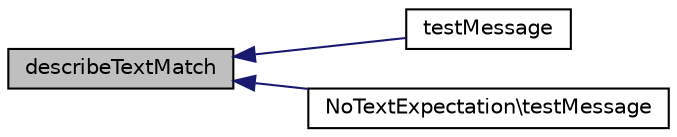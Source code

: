 digraph "describeTextMatch"
{
  edge [fontname="Helvetica",fontsize="10",labelfontname="Helvetica",labelfontsize="10"];
  node [fontname="Helvetica",fontsize="10",shape=record];
  rankdir="LR";
  Node1 [label="describeTextMatch",height=0.2,width=0.4,color="black", fillcolor="grey75", style="filled" fontcolor="black"];
  Node1 -> Node2 [dir="back",color="midnightblue",fontsize="10",style="solid",fontname="Helvetica"];
  Node2 [label="testMessage",height=0.2,width=0.4,color="black", fillcolor="white", style="filled",URL="$class_text_expectation.html#a4261cc878f60ae0a7a6058111d3fb767"];
  Node1 -> Node3 [dir="back",color="midnightblue",fontsize="10",style="solid",fontname="Helvetica"];
  Node3 [label="NoTextExpectation\\testMessage",height=0.2,width=0.4,color="black", fillcolor="white", style="filled",URL="$class_no_text_expectation.html#a4261cc878f60ae0a7a6058111d3fb767"];
}

